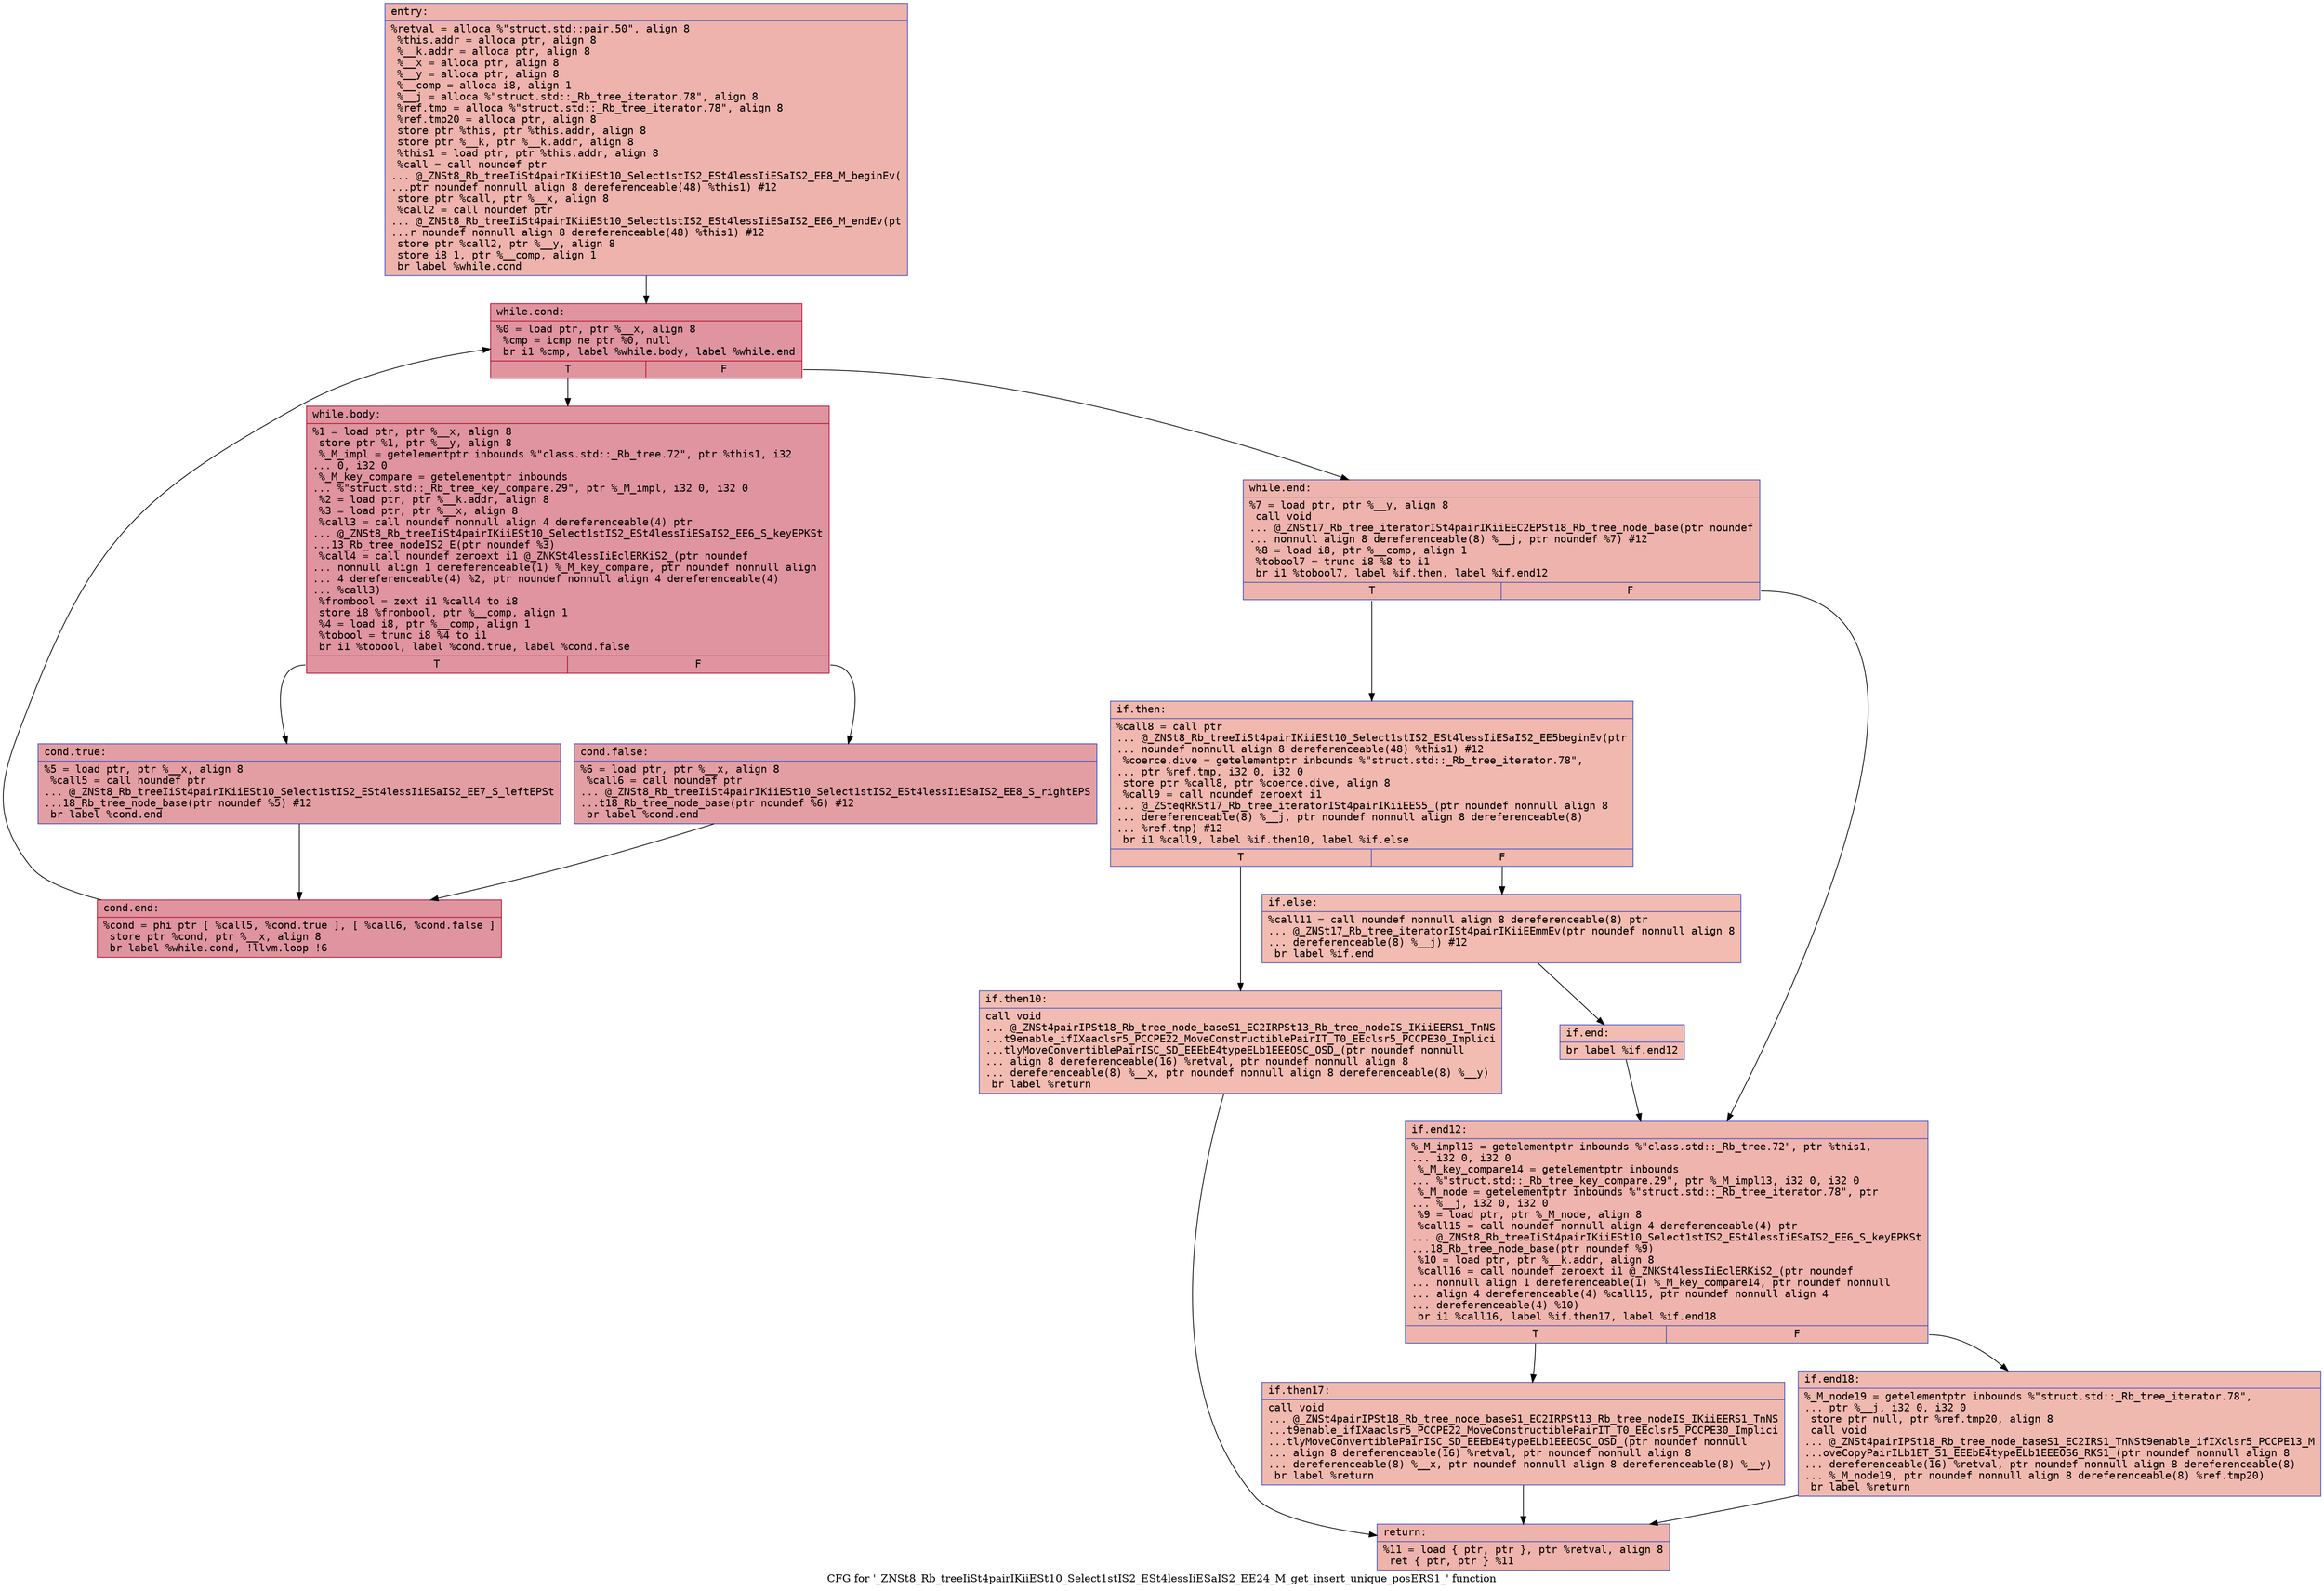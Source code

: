 digraph "CFG for '_ZNSt8_Rb_treeIiSt4pairIKiiESt10_Select1stIS2_ESt4lessIiESaIS2_EE24_M_get_insert_unique_posERS1_' function" {
	label="CFG for '_ZNSt8_Rb_treeIiSt4pairIKiiESt10_Select1stIS2_ESt4lessIiESaIS2_EE24_M_get_insert_unique_posERS1_' function";

	Node0x560dca13d180 [shape=record,color="#3d50c3ff", style=filled, fillcolor="#d6524470" fontname="Courier",label="{entry:\l|  %retval = alloca %\"struct.std::pair.50\", align 8\l  %this.addr = alloca ptr, align 8\l  %__k.addr = alloca ptr, align 8\l  %__x = alloca ptr, align 8\l  %__y = alloca ptr, align 8\l  %__comp = alloca i8, align 1\l  %__j = alloca %\"struct.std::_Rb_tree_iterator.78\", align 8\l  %ref.tmp = alloca %\"struct.std::_Rb_tree_iterator.78\", align 8\l  %ref.tmp20 = alloca ptr, align 8\l  store ptr %this, ptr %this.addr, align 8\l  store ptr %__k, ptr %__k.addr, align 8\l  %this1 = load ptr, ptr %this.addr, align 8\l  %call = call noundef ptr\l... @_ZNSt8_Rb_treeIiSt4pairIKiiESt10_Select1stIS2_ESt4lessIiESaIS2_EE8_M_beginEv(\l...ptr noundef nonnull align 8 dereferenceable(48) %this1) #12\l  store ptr %call, ptr %__x, align 8\l  %call2 = call noundef ptr\l... @_ZNSt8_Rb_treeIiSt4pairIKiiESt10_Select1stIS2_ESt4lessIiESaIS2_EE6_M_endEv(pt\l...r noundef nonnull align 8 dereferenceable(48) %this1) #12\l  store ptr %call2, ptr %__y, align 8\l  store i8 1, ptr %__comp, align 1\l  br label %while.cond\l}"];
	Node0x560dca13d180 -> Node0x560dca13dec0[tooltip="entry -> while.cond\nProbability 100.00%" ];
	Node0x560dca13dec0 [shape=record,color="#b70d28ff", style=filled, fillcolor="#b70d2870" fontname="Courier",label="{while.cond:\l|  %0 = load ptr, ptr %__x, align 8\l  %cmp = icmp ne ptr %0, null\l  br i1 %cmp, label %while.body, label %while.end\l|{<s0>T|<s1>F}}"];
	Node0x560dca13dec0:s0 -> Node0x560dca13dfe0[tooltip="while.cond -> while.body\nProbability 96.88%" ];
	Node0x560dca13dec0:s1 -> Node0x560dca13e060[tooltip="while.cond -> while.end\nProbability 3.12%" ];
	Node0x560dca13dfe0 [shape=record,color="#b70d28ff", style=filled, fillcolor="#b70d2870" fontname="Courier",label="{while.body:\l|  %1 = load ptr, ptr %__x, align 8\l  store ptr %1, ptr %__y, align 8\l  %_M_impl = getelementptr inbounds %\"class.std::_Rb_tree.72\", ptr %this1, i32\l... 0, i32 0\l  %_M_key_compare = getelementptr inbounds\l... %\"struct.std::_Rb_tree_key_compare.29\", ptr %_M_impl, i32 0, i32 0\l  %2 = load ptr, ptr %__k.addr, align 8\l  %3 = load ptr, ptr %__x, align 8\l  %call3 = call noundef nonnull align 4 dereferenceable(4) ptr\l... @_ZNSt8_Rb_treeIiSt4pairIKiiESt10_Select1stIS2_ESt4lessIiESaIS2_EE6_S_keyEPKSt\l...13_Rb_tree_nodeIS2_E(ptr noundef %3)\l  %call4 = call noundef zeroext i1 @_ZNKSt4lessIiEclERKiS2_(ptr noundef\l... nonnull align 1 dereferenceable(1) %_M_key_compare, ptr noundef nonnull align\l... 4 dereferenceable(4) %2, ptr noundef nonnull align 4 dereferenceable(4)\l... %call3)\l  %frombool = zext i1 %call4 to i8\l  store i8 %frombool, ptr %__comp, align 1\l  %4 = load i8, ptr %__comp, align 1\l  %tobool = trunc i8 %4 to i1\l  br i1 %tobool, label %cond.true, label %cond.false\l|{<s0>T|<s1>F}}"];
	Node0x560dca13dfe0:s0 -> Node0x560dca13d8e0[tooltip="while.body -> cond.true\nProbability 50.00%" ];
	Node0x560dca13dfe0:s1 -> Node0x560dca13d930[tooltip="while.body -> cond.false\nProbability 50.00%" ];
	Node0x560dca13d8e0 [shape=record,color="#3d50c3ff", style=filled, fillcolor="#be242e70" fontname="Courier",label="{cond.true:\l|  %5 = load ptr, ptr %__x, align 8\l  %call5 = call noundef ptr\l... @_ZNSt8_Rb_treeIiSt4pairIKiiESt10_Select1stIS2_ESt4lessIiESaIS2_EE7_S_leftEPSt\l...18_Rb_tree_node_base(ptr noundef %5) #12\l  br label %cond.end\l}"];
	Node0x560dca13d8e0 -> Node0x560dca13ee30[tooltip="cond.true -> cond.end\nProbability 100.00%" ];
	Node0x560dca13d930 [shape=record,color="#3d50c3ff", style=filled, fillcolor="#be242e70" fontname="Courier",label="{cond.false:\l|  %6 = load ptr, ptr %__x, align 8\l  %call6 = call noundef ptr\l... @_ZNSt8_Rb_treeIiSt4pairIKiiESt10_Select1stIS2_ESt4lessIiESaIS2_EE8_S_rightEPS\l...t18_Rb_tree_node_base(ptr noundef %6) #12\l  br label %cond.end\l}"];
	Node0x560dca13d930 -> Node0x560dca13ee30[tooltip="cond.false -> cond.end\nProbability 100.00%" ];
	Node0x560dca13ee30 [shape=record,color="#b70d28ff", style=filled, fillcolor="#b70d2870" fontname="Courier",label="{cond.end:\l|  %cond = phi ptr [ %call5, %cond.true ], [ %call6, %cond.false ]\l  store ptr %cond, ptr %__x, align 8\l  br label %while.cond, !llvm.loop !6\l}"];
	Node0x560dca13ee30 -> Node0x560dca13dec0[tooltip="cond.end -> while.cond\nProbability 100.00%" ];
	Node0x560dca13e060 [shape=record,color="#3d50c3ff", style=filled, fillcolor="#d6524470" fontname="Courier",label="{while.end:\l|  %7 = load ptr, ptr %__y, align 8\l  call void\l... @_ZNSt17_Rb_tree_iteratorISt4pairIKiiEEC2EPSt18_Rb_tree_node_base(ptr noundef\l... nonnull align 8 dereferenceable(8) %__j, ptr noundef %7) #12\l  %8 = load i8, ptr %__comp, align 1\l  %tobool7 = trunc i8 %8 to i1\l  br i1 %tobool7, label %if.then, label %if.end12\l|{<s0>T|<s1>F}}"];
	Node0x560dca13e060:s0 -> Node0x560dca13f2a0[tooltip="while.end -> if.then\nProbability 50.00%" ];
	Node0x560dca13e060:s1 -> Node0x560dca13f550[tooltip="while.end -> if.end12\nProbability 50.00%" ];
	Node0x560dca13f2a0 [shape=record,color="#3d50c3ff", style=filled, fillcolor="#dc5d4a70" fontname="Courier",label="{if.then:\l|  %call8 = call ptr\l... @_ZNSt8_Rb_treeIiSt4pairIKiiESt10_Select1stIS2_ESt4lessIiESaIS2_EE5beginEv(ptr\l... noundef nonnull align 8 dereferenceable(48) %this1) #12\l  %coerce.dive = getelementptr inbounds %\"struct.std::_Rb_tree_iterator.78\",\l... ptr %ref.tmp, i32 0, i32 0\l  store ptr %call8, ptr %coerce.dive, align 8\l  %call9 = call noundef zeroext i1\l... @_ZSteqRKSt17_Rb_tree_iteratorISt4pairIKiiEES5_(ptr noundef nonnull align 8\l... dereferenceable(8) %__j, ptr noundef nonnull align 8 dereferenceable(8)\l... %ref.tmp) #12\l  br i1 %call9, label %if.then10, label %if.else\l|{<s0>T|<s1>F}}"];
	Node0x560dca13f2a0:s0 -> Node0x560dca13fbb0[tooltip="if.then -> if.then10\nProbability 50.00%" ];
	Node0x560dca13f2a0:s1 -> Node0x560dca13fc30[tooltip="if.then -> if.else\nProbability 50.00%" ];
	Node0x560dca13fbb0 [shape=record,color="#3d50c3ff", style=filled, fillcolor="#e1675170" fontname="Courier",label="{if.then10:\l|  call void\l... @_ZNSt4pairIPSt18_Rb_tree_node_baseS1_EC2IRPSt13_Rb_tree_nodeIS_IKiiEERS1_TnNS\l...t9enable_ifIXaaclsr5_PCCPE22_MoveConstructiblePairIT_T0_EEclsr5_PCCPE30_Implici\l...tlyMoveConvertiblePairISC_SD_EEEbE4typeELb1EEEOSC_OSD_(ptr noundef nonnull\l... align 8 dereferenceable(16) %retval, ptr noundef nonnull align 8\l... dereferenceable(8) %__x, ptr noundef nonnull align 8 dereferenceable(8) %__y)\l  br label %return\l}"];
	Node0x560dca13fbb0 -> Node0x560dca140110[tooltip="if.then10 -> return\nProbability 100.00%" ];
	Node0x560dca13fc30 [shape=record,color="#3d50c3ff", style=filled, fillcolor="#e1675170" fontname="Courier",label="{if.else:\l|  %call11 = call noundef nonnull align 8 dereferenceable(8) ptr\l... @_ZNSt17_Rb_tree_iteratorISt4pairIKiiEEmmEv(ptr noundef nonnull align 8\l... dereferenceable(8) %__j) #12\l  br label %if.end\l}"];
	Node0x560dca13fc30 -> Node0x560dca1402e0[tooltip="if.else -> if.end\nProbability 100.00%" ];
	Node0x560dca1402e0 [shape=record,color="#3d50c3ff", style=filled, fillcolor="#e1675170" fontname="Courier",label="{if.end:\l|  br label %if.end12\l}"];
	Node0x560dca1402e0 -> Node0x560dca13f550[tooltip="if.end -> if.end12\nProbability 100.00%" ];
	Node0x560dca13f550 [shape=record,color="#3d50c3ff", style=filled, fillcolor="#d8564670" fontname="Courier",label="{if.end12:\l|  %_M_impl13 = getelementptr inbounds %\"class.std::_Rb_tree.72\", ptr %this1,\l... i32 0, i32 0\l  %_M_key_compare14 = getelementptr inbounds\l... %\"struct.std::_Rb_tree_key_compare.29\", ptr %_M_impl13, i32 0, i32 0\l  %_M_node = getelementptr inbounds %\"struct.std::_Rb_tree_iterator.78\", ptr\l... %__j, i32 0, i32 0\l  %9 = load ptr, ptr %_M_node, align 8\l  %call15 = call noundef nonnull align 4 dereferenceable(4) ptr\l... @_ZNSt8_Rb_treeIiSt4pairIKiiESt10_Select1stIS2_ESt4lessIiESaIS2_EE6_S_keyEPKSt\l...18_Rb_tree_node_base(ptr noundef %9)\l  %10 = load ptr, ptr %__k.addr, align 8\l  %call16 = call noundef zeroext i1 @_ZNKSt4lessIiEclERKiS2_(ptr noundef\l... nonnull align 1 dereferenceable(1) %_M_key_compare14, ptr noundef nonnull\l... align 4 dereferenceable(4) %call15, ptr noundef nonnull align 4\l... dereferenceable(4) %10)\l  br i1 %call16, label %if.then17, label %if.end18\l|{<s0>T|<s1>F}}"];
	Node0x560dca13f550:s0 -> Node0x560dca140b00[tooltip="if.end12 -> if.then17\nProbability 50.00%" ];
	Node0x560dca13f550:s1 -> Node0x560dca140b50[tooltip="if.end12 -> if.end18\nProbability 50.00%" ];
	Node0x560dca140b00 [shape=record,color="#3d50c3ff", style=filled, fillcolor="#de614d70" fontname="Courier",label="{if.then17:\l|  call void\l... @_ZNSt4pairIPSt18_Rb_tree_node_baseS1_EC2IRPSt13_Rb_tree_nodeIS_IKiiEERS1_TnNS\l...t9enable_ifIXaaclsr5_PCCPE22_MoveConstructiblePairIT_T0_EEclsr5_PCCPE30_Implici\l...tlyMoveConvertiblePairISC_SD_EEEbE4typeELb1EEEOSC_OSD_(ptr noundef nonnull\l... align 8 dereferenceable(16) %retval, ptr noundef nonnull align 8\l... dereferenceable(8) %__x, ptr noundef nonnull align 8 dereferenceable(8) %__y)\l  br label %return\l}"];
	Node0x560dca140b00 -> Node0x560dca140110[tooltip="if.then17 -> return\nProbability 100.00%" ];
	Node0x560dca140b50 [shape=record,color="#3d50c3ff", style=filled, fillcolor="#de614d70" fontname="Courier",label="{if.end18:\l|  %_M_node19 = getelementptr inbounds %\"struct.std::_Rb_tree_iterator.78\",\l... ptr %__j, i32 0, i32 0\l  store ptr null, ptr %ref.tmp20, align 8\l  call void\l... @_ZNSt4pairIPSt18_Rb_tree_node_baseS1_EC2IRS1_TnNSt9enable_ifIXclsr5_PCCPE13_M\l...oveCopyPairILb1ET_S1_EEEbE4typeELb1EEEOS6_RKS1_(ptr noundef nonnull align 8\l... dereferenceable(16) %retval, ptr noundef nonnull align 8 dereferenceable(8)\l... %_M_node19, ptr noundef nonnull align 8 dereferenceable(8) %ref.tmp20)\l  br label %return\l}"];
	Node0x560dca140b50 -> Node0x560dca140110[tooltip="if.end18 -> return\nProbability 100.00%" ];
	Node0x560dca140110 [shape=record,color="#3d50c3ff", style=filled, fillcolor="#d6524470" fontname="Courier",label="{return:\l|  %11 = load \{ ptr, ptr \}, ptr %retval, align 8\l  ret \{ ptr, ptr \} %11\l}"];
}
